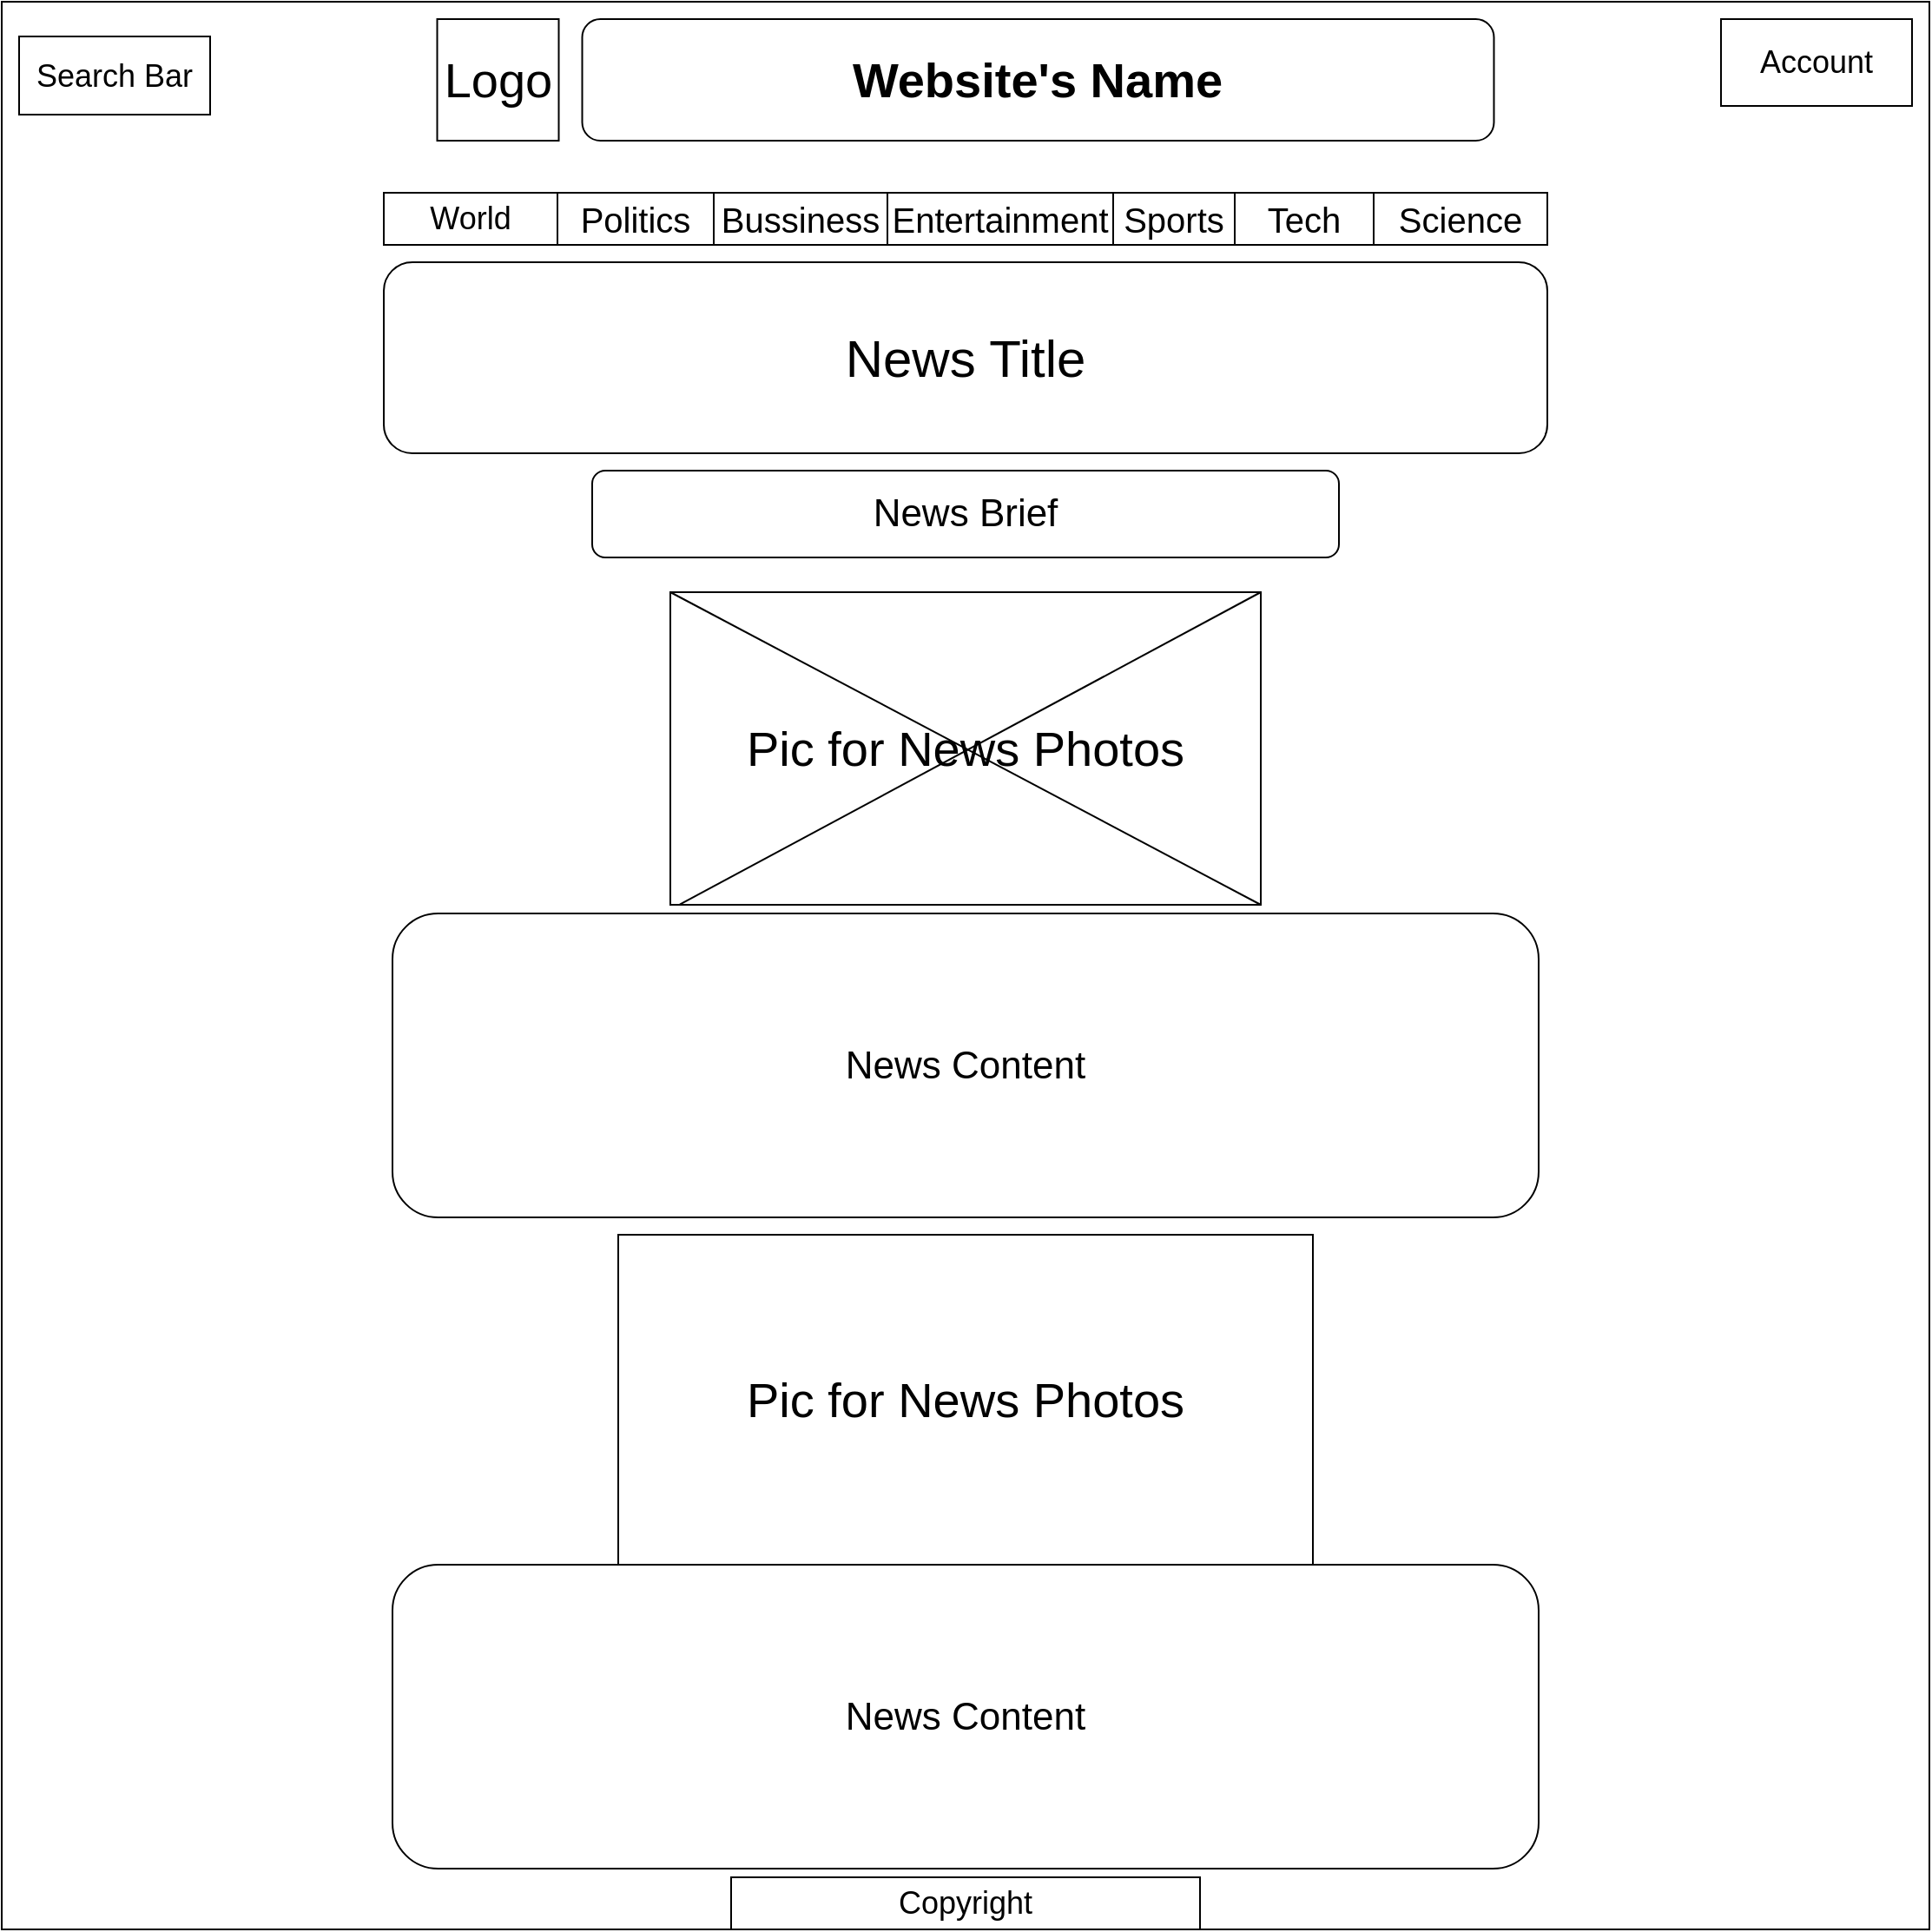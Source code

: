 <mxfile version="25.0.0">
  <diagram name="第 1 页" id="vrRxUIPaBHX0UUmL-tkq">
    <mxGraphModel dx="1411" dy="1875" grid="1" gridSize="10" guides="1" tooltips="1" connect="1" arrows="1" fold="1" page="1" pageScale="1" pageWidth="827" pageHeight="1169" math="0" shadow="0">
      <root>
        <mxCell id="0" />
        <mxCell id="1" parent="0" />
        <mxCell id="02rUWr7pG5b4yDuSuZ4g-1" value="" style="whiteSpace=wrap;html=1;aspect=fixed;" parent="1" vertex="1">
          <mxGeometry x="70" y="-30" width="1110" height="1110" as="geometry" />
        </mxCell>
        <mxCell id="02rUWr7pG5b4yDuSuZ4g-3" value="&lt;font style=&quot;font-size: 28px;&quot;&gt;Logo&lt;/font&gt;" style="whiteSpace=wrap;html=1;aspect=fixed;" parent="1" vertex="1">
          <mxGeometry x="320.75" y="-20" width="70" height="70" as="geometry" />
        </mxCell>
        <mxCell id="02rUWr7pG5b4yDuSuZ4g-4" value="&lt;font style=&quot;font-size: 28px;&quot;&gt;&lt;b&gt;Website&#39;s Name&lt;/b&gt;&lt;/font&gt;" style="rounded=1;whiteSpace=wrap;html=1;" parent="1" vertex="1">
          <mxGeometry x="404.25" y="-20" width="525" height="70" as="geometry" />
        </mxCell>
        <mxCell id="02rUWr7pG5b4yDuSuZ4g-5" value="&lt;font style=&quot;font-size: 18px;&quot;&gt;World&lt;/font&gt;" style="rounded=0;whiteSpace=wrap;html=1;" parent="1" vertex="1">
          <mxGeometry x="290" y="80" width="100" height="30" as="geometry" />
        </mxCell>
        <mxCell id="02rUWr7pG5b4yDuSuZ4g-6" value="&lt;font style=&quot;font-size: 20px;&quot;&gt;Politics&lt;/font&gt;" style="rounded=0;whiteSpace=wrap;html=1;" parent="1" vertex="1">
          <mxGeometry x="390" y="80" width="90" height="30" as="geometry" />
        </mxCell>
        <mxCell id="02rUWr7pG5b4yDuSuZ4g-7" value="&lt;font style=&quot;font-size: 20px;&quot;&gt;Sports&lt;/font&gt;" style="rounded=0;whiteSpace=wrap;html=1;" parent="1" vertex="1">
          <mxGeometry x="710" y="80" width="70" height="30" as="geometry" />
        </mxCell>
        <mxCell id="02rUWr7pG5b4yDuSuZ4g-8" value="&lt;font style=&quot;font-size: 20px;&quot;&gt;Bussiness&lt;/font&gt;" style="rounded=0;whiteSpace=wrap;html=1;" parent="1" vertex="1">
          <mxGeometry x="480" y="80" width="100" height="30" as="geometry" />
        </mxCell>
        <mxCell id="02rUWr7pG5b4yDuSuZ4g-10" value="&lt;font style=&quot;font-size: 28px;&quot;&gt;Pic for News Photos&lt;/font&gt;" style="rounded=0;whiteSpace=wrap;html=1;" parent="1" vertex="1">
          <mxGeometry x="455" y="310" width="340" height="180" as="geometry" />
        </mxCell>
        <mxCell id="02rUWr7pG5b4yDuSuZ4g-14" value="" style="endArrow=none;html=1;rounded=0;entryX=0.016;entryY=0.999;entryDx=0;entryDy=0;entryPerimeter=0;exitX=1;exitY=0;exitDx=0;exitDy=0;" parent="1" source="02rUWr7pG5b4yDuSuZ4g-10" target="02rUWr7pG5b4yDuSuZ4g-10" edge="1">
          <mxGeometry width="50" height="50" relative="1" as="geometry">
            <mxPoint x="458.25" y="260" as="sourcePoint" />
            <mxPoint x="458.25" y="305.442" as="targetPoint" />
            <Array as="points" />
          </mxGeometry>
        </mxCell>
        <mxCell id="02rUWr7pG5b4yDuSuZ4g-16" value="" style="endArrow=none;html=1;rounded=0;entryX=1;entryY=1;entryDx=0;entryDy=0;exitX=0;exitY=0;exitDx=0;exitDy=0;" parent="1" source="02rUWr7pG5b4yDuSuZ4g-10" target="02rUWr7pG5b4yDuSuZ4g-10" edge="1">
          <mxGeometry width="50" height="50" relative="1" as="geometry">
            <mxPoint x="390" y="440" as="sourcePoint" />
            <mxPoint x="440" y="390" as="targetPoint" />
            <Array as="points" />
          </mxGeometry>
        </mxCell>
        <mxCell id="02rUWr7pG5b4yDuSuZ4g-17" value="&lt;div&gt;&lt;font style=&quot;font-size: 22px;&quot;&gt;&lt;font style=&quot;&quot;&gt;News &lt;/font&gt;&lt;font style=&quot;&quot;&gt;Brief&lt;/font&gt;&lt;/font&gt;&lt;/div&gt;" style="rounded=1;whiteSpace=wrap;html=1;" parent="1" vertex="1">
          <mxGeometry x="410" y="240" width="430" height="50" as="geometry" />
        </mxCell>
        <mxCell id="02rUWr7pG5b4yDuSuZ4g-21" value="&lt;font style=&quot;font-size: 18px;&quot;&gt;Copyright&lt;/font&gt;" style="rounded=0;whiteSpace=wrap;html=1;" parent="1" vertex="1">
          <mxGeometry x="490" y="1050" width="270" height="30" as="geometry" />
        </mxCell>
        <mxCell id="y0u81fAZ97VvsScAOnDl-4" value="&lt;font style=&quot;font-size: 18px;&quot;&gt;Search Bar&lt;/font&gt;" style="rounded=0;whiteSpace=wrap;html=1;" parent="1" vertex="1">
          <mxGeometry x="80" y="-10" width="110" height="45" as="geometry" />
        </mxCell>
        <mxCell id="DYDMjLRyJyLlaFq4cNeV-1" value="&lt;font style=&quot;font-size: 20px;&quot;&gt;Science&lt;/font&gt;" style="rounded=0;whiteSpace=wrap;html=1;" parent="1" vertex="1">
          <mxGeometry x="860" y="80" width="100" height="30" as="geometry" />
        </mxCell>
        <mxCell id="DYDMjLRyJyLlaFq4cNeV-2" value="&lt;font style=&quot;font-size: 18px;&quot;&gt;Account&lt;/font&gt;" style="rounded=0;whiteSpace=wrap;html=1;" parent="1" vertex="1">
          <mxGeometry x="1060" y="-20" width="110" height="50" as="geometry" />
        </mxCell>
        <mxCell id="DYDMjLRyJyLlaFq4cNeV-4" value="&lt;font style=&quot;font-size: 22px;&quot;&gt;News Content&lt;/font&gt;" style="rounded=1;whiteSpace=wrap;html=1;" parent="1" vertex="1">
          <mxGeometry x="295" y="495" width="660" height="175" as="geometry" />
        </mxCell>
        <mxCell id="DYDMjLRyJyLlaFq4cNeV-7" value="&lt;font style=&quot;font-size: 28px;&quot;&gt;Pic for News Photos&lt;/font&gt;" style="rounded=0;whiteSpace=wrap;html=1;" parent="1" vertex="1">
          <mxGeometry x="425" y="680" width="400" height="190" as="geometry" />
        </mxCell>
        <mxCell id="DYDMjLRyJyLlaFq4cNeV-10" value="&lt;font style=&quot;font-size: 20px;&quot;&gt;Entertainment&lt;/font&gt;" style="rounded=0;whiteSpace=wrap;html=1;" parent="1" vertex="1">
          <mxGeometry x="580" y="80" width="130" height="30" as="geometry" />
        </mxCell>
        <mxCell id="DYDMjLRyJyLlaFq4cNeV-11" value="&lt;font style=&quot;font-size: 20px;&quot;&gt;Tech&lt;/font&gt;" style="rounded=0;whiteSpace=wrap;html=1;" parent="1" vertex="1">
          <mxGeometry x="780" y="80" width="80" height="30" as="geometry" />
        </mxCell>
        <mxCell id="XNnEF3hglgItgBFLeq9g-1" value="&lt;font style=&quot;font-size: 30px;&quot;&gt;News Title&lt;/font&gt;" style="rounded=1;whiteSpace=wrap;html=1;" vertex="1" parent="1">
          <mxGeometry x="290" y="120" width="670" height="110" as="geometry" />
        </mxCell>
        <mxCell id="XNnEF3hglgItgBFLeq9g-2" value="&lt;font style=&quot;font-size: 22px;&quot;&gt;News Content&lt;/font&gt;" style="rounded=1;whiteSpace=wrap;html=1;" vertex="1" parent="1">
          <mxGeometry x="295" y="870" width="660" height="175" as="geometry" />
        </mxCell>
      </root>
    </mxGraphModel>
  </diagram>
</mxfile>
